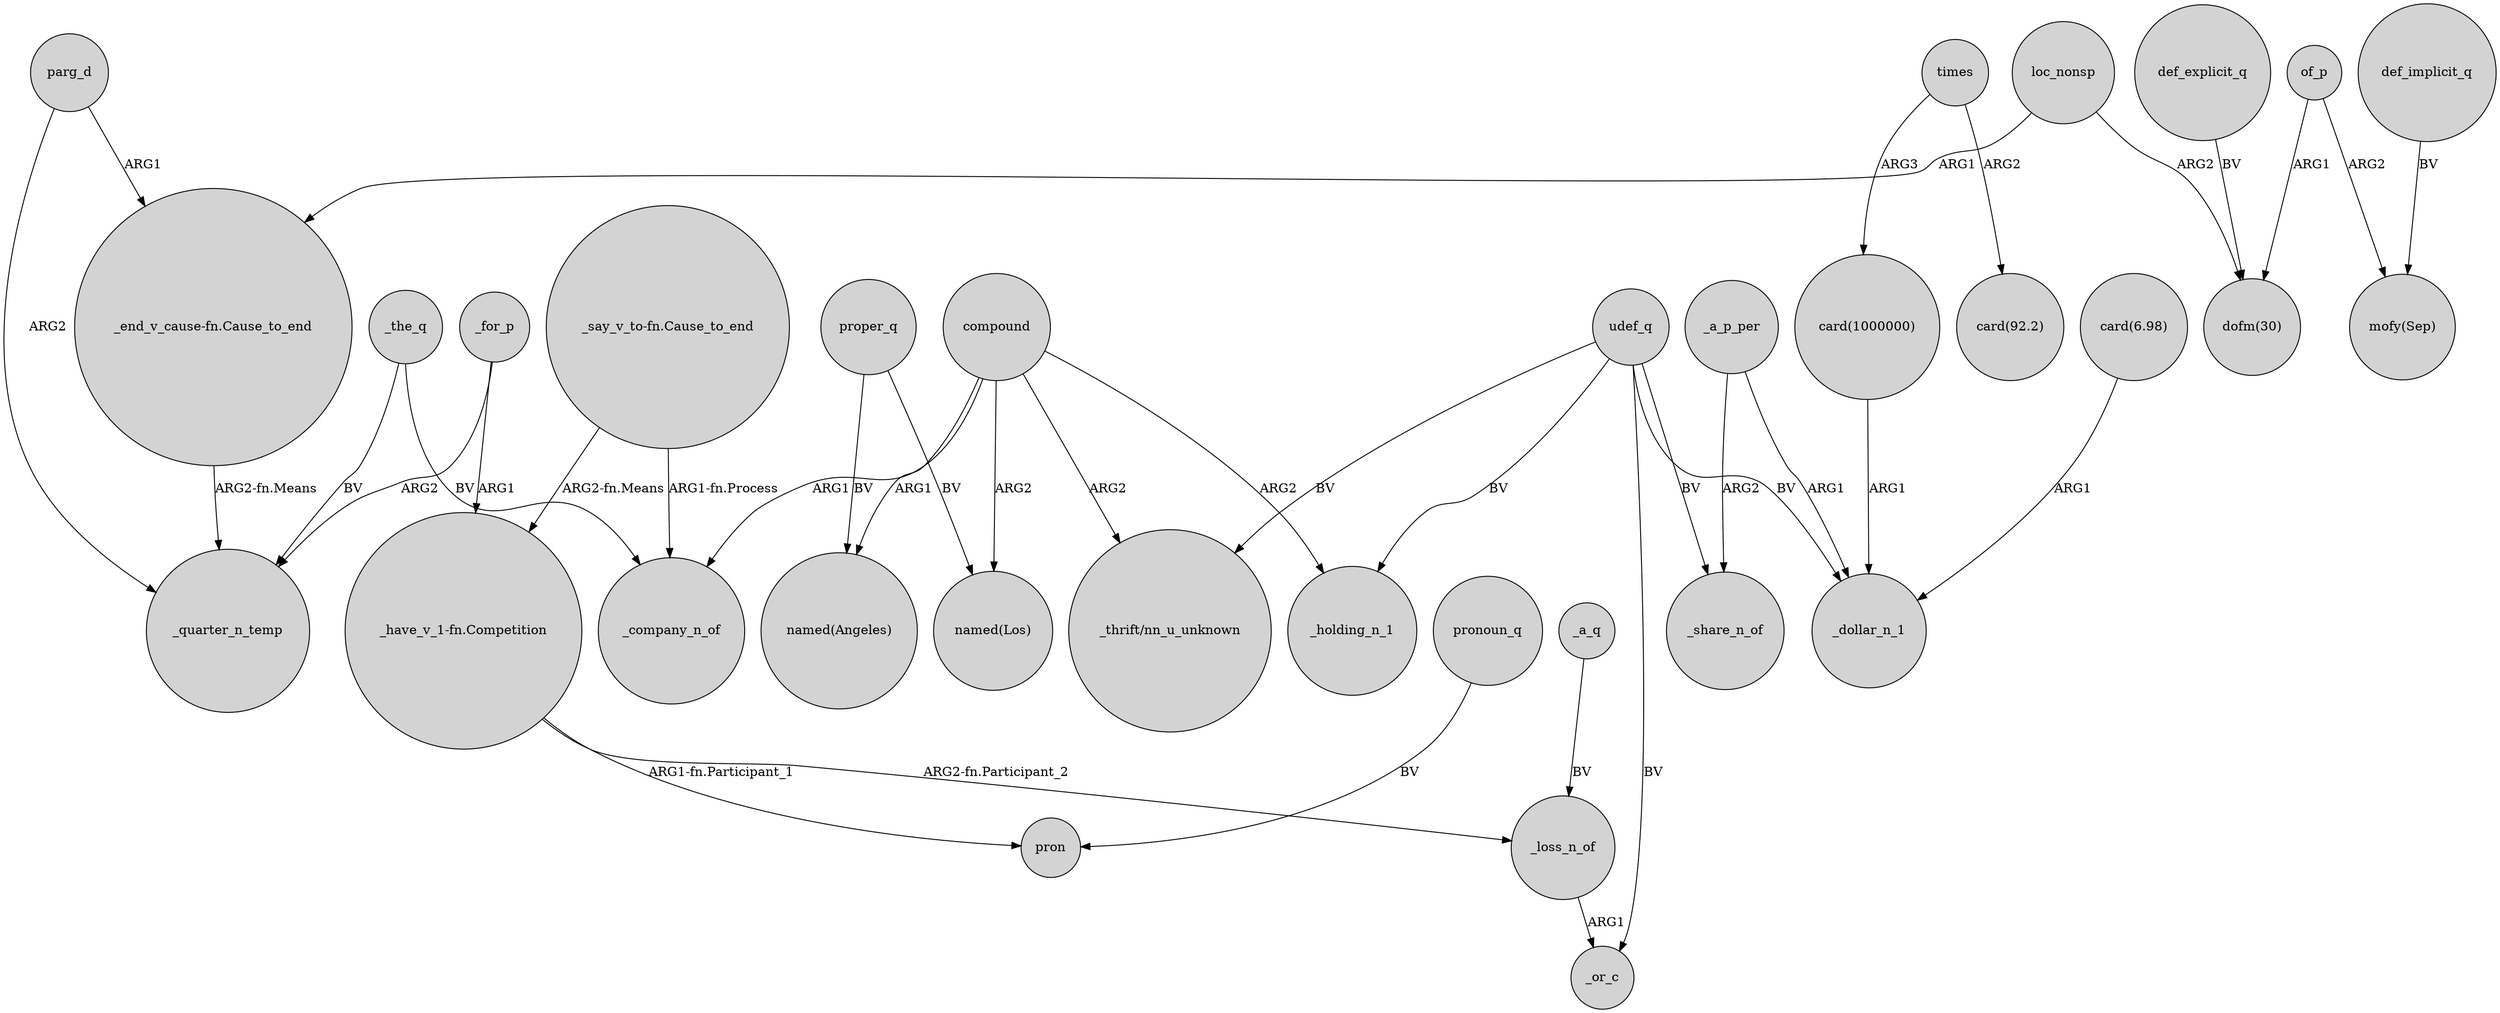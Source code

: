 digraph {
	node [shape=circle style=filled]
	parg_d -> "_end_v_cause-fn.Cause_to_end" [label=ARG1]
	_a_q -> _loss_n_of [label=BV]
	udef_q -> _holding_n_1 [label=BV]
	"_have_v_1-fn.Competition" -> pron [label="ARG1-fn.Participant_1"]
	_the_q -> _quarter_n_temp [label=BV]
	times -> "card(1000000)" [label=ARG3]
	def_implicit_q -> "mofy(Sep)" [label=BV]
	compound -> _company_n_of [label=ARG1]
	def_explicit_q -> "dofm(30)" [label=BV]
	of_p -> "mofy(Sep)" [label=ARG2]
	compound -> "named(Los)" [label=ARG2]
	udef_q -> _or_c [label=BV]
	pronoun_q -> pron [label=BV]
	"card(6.98)" -> _dollar_n_1 [label=ARG1]
	"_have_v_1-fn.Competition" -> _loss_n_of [label="ARG2-fn.Participant_2"]
	_a_p_per -> _share_n_of [label=ARG2]
	_for_p -> _quarter_n_temp [label=ARG2]
	compound -> _holding_n_1 [label=ARG2]
	udef_q -> _share_n_of [label=BV]
	compound -> "named(Angeles)" [label=ARG1]
	udef_q -> _dollar_n_1 [label=BV]
	parg_d -> _quarter_n_temp [label=ARG2]
	compound -> "_thrift/nn_u_unknown" [label=ARG2]
	"card(1000000)" -> _dollar_n_1 [label=ARG1]
	loc_nonsp -> "_end_v_cause-fn.Cause_to_end" [label=ARG1]
	proper_q -> "named(Los)" [label=BV]
	_a_p_per -> _dollar_n_1 [label=ARG1]
	proper_q -> "named(Angeles)" [label=BV]
	_for_p -> "_have_v_1-fn.Competition" [label=ARG1]
	_loss_n_of -> _or_c [label=ARG1]
	of_p -> "dofm(30)" [label=ARG1]
	"_say_v_to-fn.Cause_to_end" -> _company_n_of [label="ARG1-fn.Process"]
	"_say_v_to-fn.Cause_to_end" -> "_have_v_1-fn.Competition" [label="ARG2-fn.Means"]
	loc_nonsp -> "dofm(30)" [label=ARG2]
	times -> "card(92.2)" [label=ARG2]
	_the_q -> _company_n_of [label=BV]
	"_end_v_cause-fn.Cause_to_end" -> _quarter_n_temp [label="ARG2-fn.Means"]
	udef_q -> "_thrift/nn_u_unknown" [label=BV]
}
